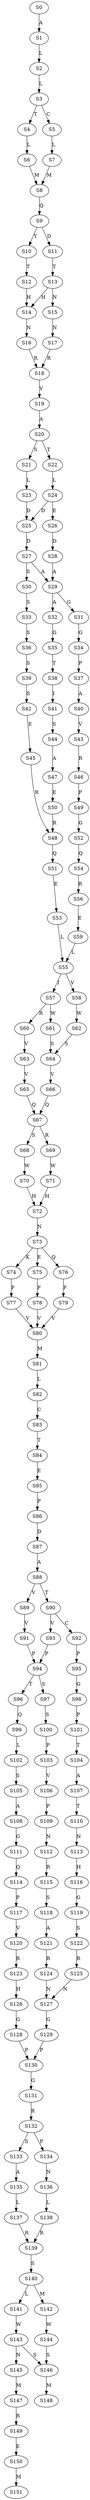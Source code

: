 strict digraph  {
	S0 -> S1 [ label = A ];
	S1 -> S2 [ label = L ];
	S2 -> S3 [ label = L ];
	S3 -> S4 [ label = T ];
	S3 -> S5 [ label = C ];
	S4 -> S6 [ label = L ];
	S5 -> S7 [ label = L ];
	S6 -> S8 [ label = M ];
	S7 -> S8 [ label = M ];
	S8 -> S9 [ label = Q ];
	S9 -> S10 [ label = Y ];
	S9 -> S11 [ label = D ];
	S10 -> S12 [ label = T ];
	S11 -> S13 [ label = T ];
	S12 -> S14 [ label = H ];
	S13 -> S14 [ label = H ];
	S13 -> S15 [ label = N ];
	S14 -> S16 [ label = N ];
	S15 -> S17 [ label = N ];
	S16 -> S18 [ label = R ];
	S17 -> S18 [ label = R ];
	S18 -> S19 [ label = V ];
	S19 -> S20 [ label = A ];
	S20 -> S21 [ label = S ];
	S20 -> S22 [ label = T ];
	S21 -> S23 [ label = L ];
	S22 -> S24 [ label = L ];
	S23 -> S25 [ label = D ];
	S24 -> S25 [ label = D ];
	S24 -> S26 [ label = E ];
	S25 -> S27 [ label = D ];
	S26 -> S28 [ label = D ];
	S27 -> S29 [ label = A ];
	S27 -> S30 [ label = S ];
	S28 -> S29 [ label = A ];
	S29 -> S31 [ label = G ];
	S29 -> S32 [ label = A ];
	S30 -> S33 [ label = S ];
	S31 -> S34 [ label = G ];
	S32 -> S35 [ label = G ];
	S33 -> S36 [ label = S ];
	S34 -> S37 [ label = P ];
	S35 -> S38 [ label = T ];
	S36 -> S39 [ label = S ];
	S37 -> S40 [ label = A ];
	S38 -> S41 [ label = I ];
	S39 -> S42 [ label = S ];
	S40 -> S43 [ label = V ];
	S41 -> S44 [ label = S ];
	S42 -> S45 [ label = E ];
	S43 -> S46 [ label = R ];
	S44 -> S47 [ label = A ];
	S45 -> S48 [ label = R ];
	S46 -> S49 [ label = P ];
	S47 -> S50 [ label = E ];
	S48 -> S51 [ label = Q ];
	S49 -> S52 [ label = G ];
	S50 -> S48 [ label = R ];
	S51 -> S53 [ label = E ];
	S52 -> S54 [ label = Q ];
	S53 -> S55 [ label = L ];
	S54 -> S56 [ label = R ];
	S55 -> S57 [ label = I ];
	S55 -> S58 [ label = V ];
	S56 -> S59 [ label = E ];
	S57 -> S60 [ label = R ];
	S57 -> S61 [ label = W ];
	S58 -> S62 [ label = W ];
	S59 -> S55 [ label = L ];
	S60 -> S63 [ label = V ];
	S61 -> S64 [ label = S ];
	S62 -> S64 [ label = S ];
	S63 -> S65 [ label = V ];
	S64 -> S66 [ label = V ];
	S65 -> S67 [ label = Q ];
	S66 -> S67 [ label = Q ];
	S67 -> S68 [ label = S ];
	S67 -> S69 [ label = R ];
	S68 -> S70 [ label = W ];
	S69 -> S71 [ label = W ];
	S70 -> S72 [ label = H ];
	S71 -> S72 [ label = H ];
	S72 -> S73 [ label = N ];
	S73 -> S74 [ label = K ];
	S73 -> S75 [ label = E ];
	S73 -> S76 [ label = Q ];
	S74 -> S77 [ label = F ];
	S75 -> S78 [ label = F ];
	S76 -> S79 [ label = F ];
	S77 -> S80 [ label = V ];
	S78 -> S80 [ label = V ];
	S79 -> S80 [ label = V ];
	S80 -> S81 [ label = M ];
	S81 -> S82 [ label = L ];
	S82 -> S83 [ label = C ];
	S83 -> S84 [ label = T ];
	S84 -> S85 [ label = E ];
	S85 -> S86 [ label = P ];
	S86 -> S87 [ label = D ];
	S87 -> S88 [ label = A ];
	S88 -> S89 [ label = V ];
	S88 -> S90 [ label = T ];
	S89 -> S91 [ label = V ];
	S90 -> S92 [ label = C ];
	S90 -> S93 [ label = V ];
	S91 -> S94 [ label = P ];
	S92 -> S95 [ label = P ];
	S93 -> S94 [ label = P ];
	S94 -> S96 [ label = T ];
	S94 -> S97 [ label = S ];
	S95 -> S98 [ label = G ];
	S96 -> S99 [ label = Q ];
	S97 -> S100 [ label = S ];
	S98 -> S101 [ label = P ];
	S99 -> S102 [ label = L ];
	S100 -> S103 [ label = P ];
	S101 -> S104 [ label = T ];
	S102 -> S105 [ label = S ];
	S103 -> S106 [ label = V ];
	S104 -> S107 [ label = A ];
	S105 -> S108 [ label = A ];
	S106 -> S109 [ label = P ];
	S107 -> S110 [ label = T ];
	S108 -> S111 [ label = G ];
	S109 -> S112 [ label = N ];
	S110 -> S113 [ label = N ];
	S111 -> S114 [ label = Q ];
	S112 -> S115 [ label = R ];
	S113 -> S116 [ label = H ];
	S114 -> S117 [ label = P ];
	S115 -> S118 [ label = S ];
	S116 -> S119 [ label = G ];
	S117 -> S120 [ label = V ];
	S118 -> S121 [ label = A ];
	S119 -> S122 [ label = S ];
	S120 -> S123 [ label = R ];
	S121 -> S124 [ label = R ];
	S122 -> S125 [ label = R ];
	S123 -> S126 [ label = H ];
	S124 -> S127 [ label = N ];
	S125 -> S127 [ label = N ];
	S126 -> S128 [ label = G ];
	S127 -> S129 [ label = G ];
	S128 -> S130 [ label = P ];
	S129 -> S130 [ label = P ];
	S130 -> S131 [ label = G ];
	S131 -> S132 [ label = R ];
	S132 -> S133 [ label = S ];
	S132 -> S134 [ label = P ];
	S133 -> S135 [ label = A ];
	S134 -> S136 [ label = N ];
	S135 -> S137 [ label = L ];
	S136 -> S138 [ label = L ];
	S137 -> S139 [ label = R ];
	S138 -> S139 [ label = R ];
	S139 -> S140 [ label = S ];
	S140 -> S141 [ label = L ];
	S140 -> S142 [ label = M ];
	S141 -> S143 [ label = W ];
	S142 -> S144 [ label = W ];
	S143 -> S145 [ label = N ];
	S143 -> S146 [ label = S ];
	S144 -> S146 [ label = S ];
	S145 -> S147 [ label = M ];
	S146 -> S148 [ label = M ];
	S147 -> S149 [ label = R ];
	S149 -> S150 [ label = E ];
	S150 -> S151 [ label = M ];
}
